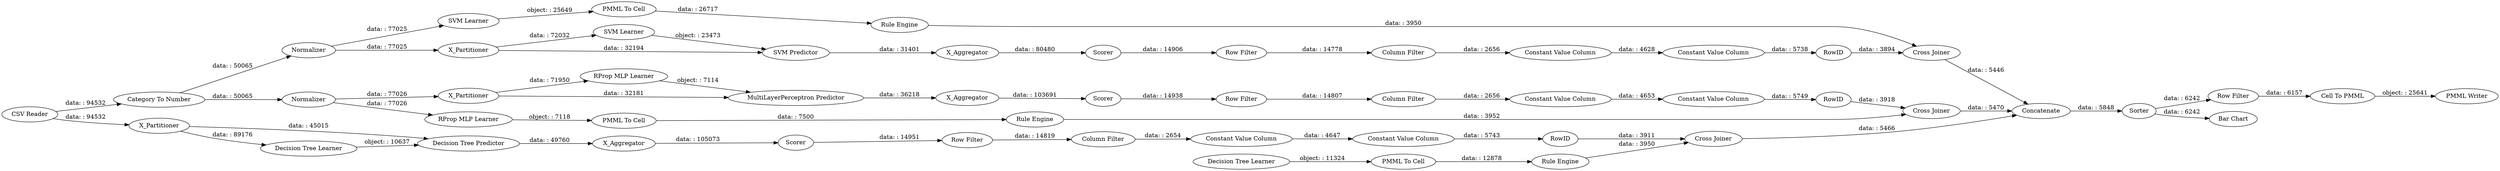 digraph {
	"5102230579099834703_34" [label="PMML To Cell"]
	"4183299883678853661_41" [label=Scorer]
	"3484410402285304484_31" [label="RProp MLP Learner"]
	"-1814847206967296393_53" [label="Row Filter"]
	"-1338195433959521786_293" [label=RowID]
	"5562418191910751898_38" [label="Cross Joiner"]
	"-1814847206967296393_59" [label="Bar Chart"]
	"-1091899204444418903_292" [label="Constant Value Column"]
	"-6508543617675365669_33" [label="Decision Tree Learner"]
	"5102230579099834703_35" [label="Rule Engine"]
	"-6508543617675365669_28" [label="PMML To Cell"]
	"-1814847206967296393_60" [label=Concatenate]
	"-1814847206967296393_61" [label="PMML Writer"]
	"3484410402285304484_7" [label=X_Aggregator]
	"5562418191910751898_7" [label=X_Aggregator]
	"-1338195433959521786_290" [label="Constant Value Column"]
	"-1338195433959521786_9" [label="Row Filter"]
	"-2787782376373746632_292" [label="Constant Value Column"]
	"-1338195433959521786_292" [label="Constant Value Column"]
	"-1814847206967296393_63" [label="CSV Reader"]
	"5562418191910751898_32" [label="Decision Tree Predictor"]
	"4183299883678853661_7" [label=X_Aggregator]
	"-2787782376373746632_293" [label=RowID]
	"-1091899204444418903_9" [label="Row Filter"]
	"-1338195433959521786_294" [label="Column Filter"]
	"-1814847206967296393_58" [label="Category To Number"]
	"-1091899204444418903_294" [label="Column Filter"]
	"5562418191910751898_39" [label=Scorer]
	"-1091899204444418903_293" [label=RowID]
	"5102230579099834703_33" [label="SVM Learner"]
	"4183299883678853661_39" [label="Cross Joiner"]
	"-1814847206967296393_52" [label=Sorter]
	"5562418191910751898_31" [label="Decision Tree Learner"]
	"4183299883678853661_31" [label="SVM Learner"]
	"4183299883678853661_32" [label="SVM Predictor"]
	"3484410402285304484_40" [label=Scorer]
	"4183299883678853661_2" [label=X_Partitioner]
	"7169968634369633712_34" [label="Rule Engine"]
	"3484410402285304484_2" [label=X_Partitioner]
	"-1814847206967296393_54" [label="Cell To PMML"]
	"4183299883678853661_40" [label=Normalizer]
	"-6508543617675365669_34" [label="Rule Engine"]
	"7169968634369633712_35" [label="RProp MLP Learner"]
	"-2787782376373746632_294" [label="Column Filter"]
	"3484410402285304484_32" [label="MultiLayerPerceptron Predictor"]
	"-2787782376373746632_290" [label="Constant Value Column"]
	"3484410402285304484_39" [label=Normalizer]
	"5562418191910751898_2" [label=X_Partitioner]
	"-2787782376373746632_9" [label="Row Filter"]
	"3484410402285304484_38" [label="Cross Joiner"]
	"7169968634369633712_22" [label="PMML To Cell"]
	"-1091899204444418903_290" [label="Constant Value Column"]
	"-2787782376373746632_293" -> "5562418191910751898_38" [label="data: : 3911"]
	"7169968634369633712_34" -> "3484410402285304484_38" [label="data: : 3952"]
	"-1338195433959521786_290" -> "-1338195433959521786_292" [label="data: : 4628"]
	"-1338195433959521786_292" -> "-1338195433959521786_293" [label="data: : 5738"]
	"7169968634369633712_22" -> "7169968634369633712_34" [label="data: : 7500"]
	"-2787782376373746632_294" -> "-2787782376373746632_290" [label="data: : 2654"]
	"3484410402285304484_7" -> "3484410402285304484_40" [label="data: : 103691"]
	"4183299883678853661_2" -> "4183299883678853661_32" [label="data: : 32194"]
	"-1814847206967296393_54" -> "-1814847206967296393_61" [label="object: : 25641"]
	"4183299883678853661_40" -> "5102230579099834703_33" [label="data: : 77025"]
	"5102230579099834703_33" -> "5102230579099834703_34" [label="object: : 25649"]
	"5562418191910751898_7" -> "5562418191910751898_39" [label="data: : 105073"]
	"-1814847206967296393_52" -> "-1814847206967296393_59" [label="data: : 6242"]
	"-1091899204444418903_292" -> "-1091899204444418903_293" [label="data: : 5749"]
	"5562418191910751898_2" -> "5562418191910751898_31" [label="data: : 89176"]
	"5102230579099834703_34" -> "5102230579099834703_35" [label="data: : 26717"]
	"-1338195433959521786_293" -> "4183299883678853661_39" [label="data: : 3894"]
	"-1091899204444418903_9" -> "-1091899204444418903_294" [label="data: : 14807"]
	"3484410402285304484_39" -> "3484410402285304484_2" [label="data: : 77026"]
	"7169968634369633712_35" -> "7169968634369633712_22" [label="object: : 7118"]
	"-1814847206967296393_63" -> "5562418191910751898_2" [label="data: : 94532"]
	"3484410402285304484_38" -> "-1814847206967296393_60" [label="data: : 5470"]
	"-1091899204444418903_293" -> "3484410402285304484_38" [label="data: : 3918"]
	"-6508543617675365669_28" -> "-6508543617675365669_34" [label="data: : 12878"]
	"3484410402285304484_2" -> "3484410402285304484_32" [label="data: : 32181"]
	"4183299883678853661_7" -> "4183299883678853661_41" [label="data: : 80480"]
	"3484410402285304484_31" -> "3484410402285304484_32" [label="object: : 7114"]
	"-2787782376373746632_292" -> "-2787782376373746632_293" [label="data: : 5743"]
	"4183299883678853661_40" -> "4183299883678853661_2" [label="data: : 77025"]
	"-1814847206967296393_58" -> "3484410402285304484_39" [label="data: : 50065"]
	"-1814847206967296393_58" -> "4183299883678853661_40" [label="data: : 50065"]
	"-1814847206967296393_53" -> "-1814847206967296393_54" [label="data: : 6157"]
	"5562418191910751898_38" -> "-1814847206967296393_60" [label="data: : 5466"]
	"-1814847206967296393_63" -> "-1814847206967296393_58" [label="data: : 94532"]
	"-2787782376373746632_9" -> "-2787782376373746632_294" [label="data: : 14819"]
	"-6508543617675365669_34" -> "5562418191910751898_38" [label="data: : 3950"]
	"-1091899204444418903_290" -> "-1091899204444418903_292" [label="data: : 4653"]
	"4183299883678853661_39" -> "-1814847206967296393_60" [label="data: : 5446"]
	"-1814847206967296393_52" -> "-1814847206967296393_53" [label="data: : 6242"]
	"3484410402285304484_2" -> "3484410402285304484_31" [label="data: : 71950"]
	"4183299883678853661_41" -> "-1338195433959521786_9" [label="data: : 14906"]
	"-2787782376373746632_290" -> "-2787782376373746632_292" [label="data: : 4647"]
	"4183299883678853661_32" -> "4183299883678853661_7" [label="data: : 31401"]
	"4183299883678853661_31" -> "4183299883678853661_32" [label="object: : 23473"]
	"-1338195433959521786_294" -> "-1338195433959521786_290" [label="data: : 2656"]
	"5562418191910751898_32" -> "5562418191910751898_7" [label="data: : 49760"]
	"4183299883678853661_2" -> "4183299883678853661_31" [label="data: : 72032"]
	"5562418191910751898_2" -> "5562418191910751898_32" [label="data: : 45015"]
	"5102230579099834703_35" -> "4183299883678853661_39" [label="data: : 3950"]
	"-6508543617675365669_33" -> "-6508543617675365669_28" [label="object: : 11324"]
	"3484410402285304484_39" -> "7169968634369633712_35" [label="data: : 77026"]
	"3484410402285304484_40" -> "-1091899204444418903_9" [label="data: : 14938"]
	"-1814847206967296393_60" -> "-1814847206967296393_52" [label="data: : 5848"]
	"5562418191910751898_31" -> "5562418191910751898_32" [label="object: : 10637"]
	"3484410402285304484_32" -> "3484410402285304484_7" [label="data: : 36218"]
	"-1091899204444418903_294" -> "-1091899204444418903_290" [label="data: : 2656"]
	"5562418191910751898_39" -> "-2787782376373746632_9" [label="data: : 14951"]
	"-1338195433959521786_9" -> "-1338195433959521786_294" [label="data: : 14778"]
	rankdir=LR
}
